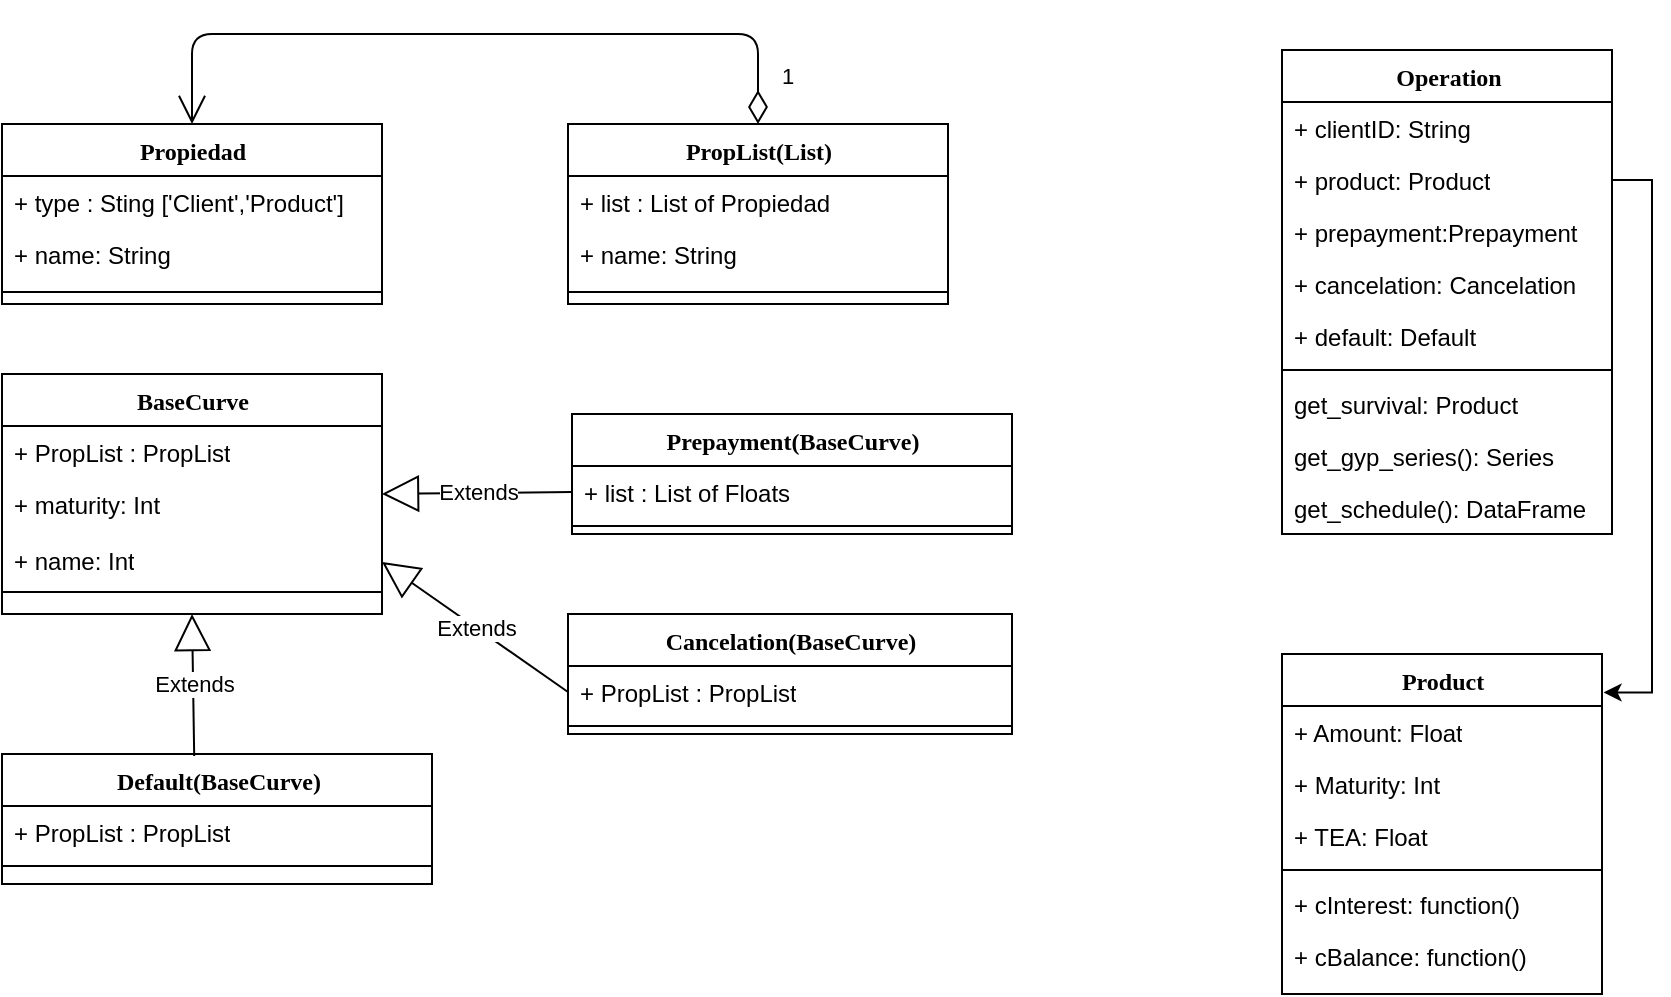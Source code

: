 <mxfile version="12.9.5" type="device"><diagram name="Page-1" id="6133507b-19e7-1e82-6fc7-422aa6c4b21f"><mxGraphModel dx="855" dy="394" grid="1" gridSize="10" guides="1" tooltips="1" connect="1" arrows="1" fold="1" page="1" pageScale="1" pageWidth="1100" pageHeight="850" background="#ffffff" math="0" shadow="0"><root><mxCell id="0"/><mxCell id="1" parent="0"/><mxCell id="VY9nL04EOXqpIdHqSgcT-5" value="1" style="endArrow=open;html=1;endSize=12;startArrow=diamondThin;startSize=14;startFill=0;edgeStyle=orthogonalEdgeStyle;align=left;verticalAlign=bottom;entryX=0.5;entryY=0;entryDx=0;entryDy=0;exitX=0.5;exitY=0;exitDx=0;exitDy=0;" edge="1" parent="1" source="VY9nL04EOXqpIdHqSgcT-1" target="78961159f06e98e8-17"><mxGeometry x="-0.917" y="-10" relative="1" as="geometry"><mxPoint x="265" y="95" as="sourcePoint"/><mxPoint x="375" y="185" as="targetPoint"/><Array as="points"><mxPoint x="403" y="30"/><mxPoint x="120" y="30"/></Array><mxPoint as="offset"/></mxGeometry></mxCell><mxCell id="78961159f06e98e8-17" value="Propiedad" style="swimlane;html=1;fontStyle=1;align=center;verticalAlign=top;childLayout=stackLayout;horizontal=1;startSize=26;horizontalStack=0;resizeParent=1;resizeLast=0;collapsible=1;marginBottom=0;swimlaneFillColor=#ffffff;rounded=0;shadow=0;comic=0;labelBackgroundColor=none;strokeColor=#000000;strokeWidth=1;fillColor=none;fontFamily=Verdana;fontSize=12;fontColor=#000000;" parent="1" vertex="1"><mxGeometry x="25" y="75" width="190" height="90" as="geometry"/></mxCell><mxCell id="78961159f06e98e8-23" value="+ type : Sting ['Client','Product']&amp;nbsp;" style="text;html=1;strokeColor=none;fillColor=none;align=left;verticalAlign=top;spacingLeft=4;spacingRight=4;whiteSpace=wrap;overflow=hidden;rotatable=0;points=[[0,0.5],[1,0.5]];portConstraint=eastwest;" parent="78961159f06e98e8-17" vertex="1"><mxGeometry y="26" width="190" height="26" as="geometry"/></mxCell><mxCell id="78961159f06e98e8-24" value="+ name: String" style="text;html=1;strokeColor=none;fillColor=none;align=left;verticalAlign=top;spacingLeft=4;spacingRight=4;whiteSpace=wrap;overflow=hidden;rotatable=0;points=[[0,0.5],[1,0.5]];portConstraint=eastwest;" parent="78961159f06e98e8-17" vertex="1"><mxGeometry y="52" width="190" height="28" as="geometry"/></mxCell><mxCell id="78961159f06e98e8-19" value="" style="line;html=1;strokeWidth=1;fillColor=none;align=left;verticalAlign=middle;spacingTop=-1;spacingLeft=3;spacingRight=3;rotatable=0;labelPosition=right;points=[];portConstraint=eastwest;" parent="78961159f06e98e8-17" vertex="1"><mxGeometry y="80" width="190" height="8" as="geometry"/></mxCell><mxCell id="VY9nL04EOXqpIdHqSgcT-1" value="PropList(List)" style="swimlane;html=1;fontStyle=1;align=center;verticalAlign=top;childLayout=stackLayout;horizontal=1;startSize=26;horizontalStack=0;resizeParent=1;resizeLast=0;collapsible=1;marginBottom=0;swimlaneFillColor=#ffffff;rounded=0;shadow=0;comic=0;labelBackgroundColor=none;strokeColor=#000000;strokeWidth=1;fillColor=none;fontFamily=Verdana;fontSize=12;fontColor=#000000;" vertex="1" parent="1"><mxGeometry x="308" y="75" width="190" height="90" as="geometry"/></mxCell><mxCell id="VY9nL04EOXqpIdHqSgcT-2" value="+ list : List of Propiedad&amp;nbsp;" style="text;html=1;strokeColor=none;fillColor=none;align=left;verticalAlign=top;spacingLeft=4;spacingRight=4;whiteSpace=wrap;overflow=hidden;rotatable=0;points=[[0,0.5],[1,0.5]];portConstraint=eastwest;" vertex="1" parent="VY9nL04EOXqpIdHqSgcT-1"><mxGeometry y="26" width="190" height="26" as="geometry"/></mxCell><mxCell id="VY9nL04EOXqpIdHqSgcT-3" value="+ name: String" style="text;html=1;strokeColor=none;fillColor=none;align=left;verticalAlign=top;spacingLeft=4;spacingRight=4;whiteSpace=wrap;overflow=hidden;rotatable=0;points=[[0,0.5],[1,0.5]];portConstraint=eastwest;" vertex="1" parent="VY9nL04EOXqpIdHqSgcT-1"><mxGeometry y="52" width="190" height="28" as="geometry"/></mxCell><mxCell id="VY9nL04EOXqpIdHqSgcT-4" value="" style="line;html=1;strokeWidth=1;fillColor=none;align=left;verticalAlign=middle;spacingTop=-1;spacingLeft=3;spacingRight=3;rotatable=0;labelPosition=right;points=[];portConstraint=eastwest;" vertex="1" parent="VY9nL04EOXqpIdHqSgcT-1"><mxGeometry y="80" width="190" height="8" as="geometry"/></mxCell><mxCell id="VY9nL04EOXqpIdHqSgcT-22" value="Extends" style="endArrow=block;endSize=16;endFill=0;html=1;entryX=1;entryY=0.5;entryDx=0;entryDy=0;exitX=0;exitY=0.5;exitDx=0;exitDy=0;" edge="1" parent="1" source="VY9nL04EOXqpIdHqSgcT-16" target="VY9nL04EOXqpIdHqSgcT-11"><mxGeometry width="160" relative="1" as="geometry"><mxPoint x="310" y="310" as="sourcePoint"/><mxPoint x="470" y="310" as="targetPoint"/><Array as="points"/></mxGeometry></mxCell><mxCell id="VY9nL04EOXqpIdHqSgcT-11" value="BaseCurve" style="swimlane;html=1;fontStyle=1;align=center;verticalAlign=top;childLayout=stackLayout;horizontal=1;startSize=26;horizontalStack=0;resizeParent=1;resizeLast=0;collapsible=1;marginBottom=0;swimlaneFillColor=#ffffff;rounded=0;shadow=0;comic=0;labelBackgroundColor=none;strokeColor=#000000;strokeWidth=1;fillColor=none;fontFamily=Verdana;fontSize=12;fontColor=#000000;" vertex="1" parent="1"><mxGeometry x="25" y="200" width="190" height="120" as="geometry"/></mxCell><mxCell id="VY9nL04EOXqpIdHqSgcT-12" value="+ PropList : PropList&lt;br&gt;&amp;nbsp;&amp;nbsp;" style="text;html=1;strokeColor=none;fillColor=none;align=left;verticalAlign=top;spacingLeft=4;spacingRight=4;whiteSpace=wrap;overflow=hidden;rotatable=0;points=[[0,0.5],[1,0.5]];portConstraint=eastwest;" vertex="1" parent="VY9nL04EOXqpIdHqSgcT-11"><mxGeometry y="26" width="190" height="26" as="geometry"/></mxCell><mxCell id="VY9nL04EOXqpIdHqSgcT-13" value="+ maturity: Int" style="text;html=1;strokeColor=none;fillColor=none;align=left;verticalAlign=top;spacingLeft=4;spacingRight=4;whiteSpace=wrap;overflow=hidden;rotatable=0;points=[[0,0.5],[1,0.5]];portConstraint=eastwest;" vertex="1" parent="VY9nL04EOXqpIdHqSgcT-11"><mxGeometry y="52" width="190" height="28" as="geometry"/></mxCell><mxCell id="VY9nL04EOXqpIdHqSgcT-21" value="+ name: Int" style="text;html=1;strokeColor=none;fillColor=none;align=left;verticalAlign=top;spacingLeft=4;spacingRight=4;whiteSpace=wrap;overflow=hidden;rotatable=0;points=[[0,0.5],[1,0.5]];portConstraint=eastwest;" vertex="1" parent="VY9nL04EOXqpIdHqSgcT-11"><mxGeometry y="80" width="190" height="28" as="geometry"/></mxCell><mxCell id="VY9nL04EOXqpIdHqSgcT-14" value="" style="line;html=1;strokeWidth=1;fillColor=none;align=left;verticalAlign=middle;spacingTop=-1;spacingLeft=3;spacingRight=3;rotatable=0;labelPosition=right;points=[];portConstraint=eastwest;" vertex="1" parent="VY9nL04EOXqpIdHqSgcT-11"><mxGeometry y="108" width="190" height="2" as="geometry"/></mxCell><mxCell id="VY9nL04EOXqpIdHqSgcT-15" value="Prepayment(BaseCurve)" style="swimlane;html=1;fontStyle=1;align=center;verticalAlign=top;childLayout=stackLayout;horizontal=1;startSize=26;horizontalStack=0;resizeParent=1;resizeLast=0;collapsible=1;marginBottom=0;swimlaneFillColor=#ffffff;rounded=0;shadow=0;comic=0;labelBackgroundColor=none;strokeColor=#000000;strokeWidth=1;fillColor=none;fontFamily=Verdana;fontSize=12;fontColor=#000000;" vertex="1" parent="1"><mxGeometry x="310" y="220" width="220" height="60" as="geometry"/></mxCell><mxCell id="VY9nL04EOXqpIdHqSgcT-16" value="+ list : List of Floats&lt;br&gt;&amp;nbsp;&amp;nbsp;" style="text;html=1;strokeColor=none;fillColor=none;align=left;verticalAlign=top;spacingLeft=4;spacingRight=4;whiteSpace=wrap;overflow=hidden;rotatable=0;points=[[0,0.5],[1,0.5]];portConstraint=eastwest;" vertex="1" parent="VY9nL04EOXqpIdHqSgcT-15"><mxGeometry y="26" width="220" height="26" as="geometry"/></mxCell><mxCell id="VY9nL04EOXqpIdHqSgcT-18" value="" style="line;html=1;strokeWidth=1;fillColor=none;align=left;verticalAlign=middle;spacingTop=-1;spacingLeft=3;spacingRight=3;rotatable=0;labelPosition=right;points=[];portConstraint=eastwest;" vertex="1" parent="VY9nL04EOXqpIdHqSgcT-15"><mxGeometry y="52" width="220" height="8" as="geometry"/></mxCell><mxCell id="VY9nL04EOXqpIdHqSgcT-24" value="Cancelation(BaseCurve)" style="swimlane;html=1;fontStyle=1;align=center;verticalAlign=top;childLayout=stackLayout;horizontal=1;startSize=26;horizontalStack=0;resizeParent=1;resizeLast=0;collapsible=1;marginBottom=0;swimlaneFillColor=#ffffff;rounded=0;shadow=0;comic=0;labelBackgroundColor=none;strokeColor=#000000;strokeWidth=1;fillColor=none;fontFamily=Verdana;fontSize=12;fontColor=#000000;" vertex="1" parent="1"><mxGeometry x="308" y="320" width="222" height="60" as="geometry"/></mxCell><mxCell id="VY9nL04EOXqpIdHqSgcT-25" value="+ PropList : PropList&lt;br&gt;&amp;nbsp;&amp;nbsp;" style="text;html=1;strokeColor=none;fillColor=none;align=left;verticalAlign=top;spacingLeft=4;spacingRight=4;whiteSpace=wrap;overflow=hidden;rotatable=0;points=[[0,0.5],[1,0.5]];portConstraint=eastwest;" vertex="1" parent="VY9nL04EOXqpIdHqSgcT-24"><mxGeometry y="26" width="222" height="26" as="geometry"/></mxCell><mxCell id="VY9nL04EOXqpIdHqSgcT-27" value="" style="line;html=1;strokeWidth=1;fillColor=none;align=left;verticalAlign=middle;spacingTop=-1;spacingLeft=3;spacingRight=3;rotatable=0;labelPosition=right;points=[];portConstraint=eastwest;" vertex="1" parent="VY9nL04EOXqpIdHqSgcT-24"><mxGeometry y="52" width="222" height="8" as="geometry"/></mxCell><mxCell id="VY9nL04EOXqpIdHqSgcT-32" value="Extends" style="endArrow=block;endSize=16;endFill=0;html=1;exitX=0;exitY=0.5;exitDx=0;exitDy=0;entryX=1;entryY=0.5;entryDx=0;entryDy=0;" edge="1" parent="1" source="VY9nL04EOXqpIdHqSgcT-25" target="VY9nL04EOXqpIdHqSgcT-21"><mxGeometry width="160" relative="1" as="geometry"><mxPoint x="295" y="379" as="sourcePoint"/><mxPoint x="210" y="310" as="targetPoint"/><Array as="points"/></mxGeometry></mxCell><mxCell id="VY9nL04EOXqpIdHqSgcT-28" value="Default(BaseCurve)" style="swimlane;html=1;fontStyle=1;align=center;verticalAlign=top;childLayout=stackLayout;horizontal=1;startSize=26;horizontalStack=0;resizeParent=1;resizeLast=0;collapsible=1;marginBottom=0;swimlaneFillColor=#ffffff;rounded=0;shadow=0;comic=0;labelBackgroundColor=none;strokeColor=#000000;strokeWidth=1;fillColor=none;fontFamily=Verdana;fontSize=12;fontColor=#000000;" vertex="1" parent="1"><mxGeometry x="25" y="390" width="215" height="65" as="geometry"/></mxCell><mxCell id="VY9nL04EOXqpIdHqSgcT-29" value="+ PropList : PropList&lt;br&gt;&amp;nbsp;&amp;nbsp;" style="text;html=1;strokeColor=none;fillColor=none;align=left;verticalAlign=top;spacingLeft=4;spacingRight=4;whiteSpace=wrap;overflow=hidden;rotatable=0;points=[[0,0.5],[1,0.5]];portConstraint=eastwest;" vertex="1" parent="VY9nL04EOXqpIdHqSgcT-28"><mxGeometry y="26" width="215" height="26" as="geometry"/></mxCell><mxCell id="VY9nL04EOXqpIdHqSgcT-31" value="" style="line;html=1;strokeWidth=1;fillColor=none;align=left;verticalAlign=middle;spacingTop=-1;spacingLeft=3;spacingRight=3;rotatable=0;labelPosition=right;points=[];portConstraint=eastwest;" vertex="1" parent="VY9nL04EOXqpIdHqSgcT-28"><mxGeometry y="52" width="215" height="8" as="geometry"/></mxCell><mxCell id="VY9nL04EOXqpIdHqSgcT-33" value="Extends" style="endArrow=block;endSize=16;endFill=0;html=1;exitX=0.447;exitY=0.015;exitDx=0;exitDy=0;exitPerimeter=0;entryX=0.5;entryY=1;entryDx=0;entryDy=0;" edge="1" parent="1" source="VY9nL04EOXqpIdHqSgcT-28" target="VY9nL04EOXqpIdHqSgcT-11"><mxGeometry width="160" relative="1" as="geometry"><mxPoint x="318" y="369" as="sourcePoint"/><mxPoint x="110" y="320" as="targetPoint"/><Array as="points"/></mxGeometry></mxCell><mxCell id="78961159f06e98e8-82" value="Product" style="swimlane;html=1;fontStyle=1;align=center;verticalAlign=top;childLayout=stackLayout;horizontal=1;startSize=26;horizontalStack=0;resizeParent=1;resizeLast=0;collapsible=1;marginBottom=0;swimlaneFillColor=#ffffff;rounded=0;shadow=0;comic=0;labelBackgroundColor=none;strokeColor=#000000;strokeWidth=1;fillColor=none;fontFamily=Verdana;fontSize=12;fontColor=#000000;" parent="1" vertex="1"><mxGeometry x="665" y="340" width="160" height="170" as="geometry"/></mxCell><mxCell id="78961159f06e98e8-84" value="+ Amount: Float" style="text;html=1;strokeColor=none;fillColor=none;align=left;verticalAlign=top;spacingLeft=4;spacingRight=4;whiteSpace=wrap;overflow=hidden;rotatable=0;points=[[0,0.5],[1,0.5]];portConstraint=eastwest;" parent="78961159f06e98e8-82" vertex="1"><mxGeometry y="26" width="160" height="26" as="geometry"/></mxCell><mxCell id="VY9nL04EOXqpIdHqSgcT-39" value="+ Maturity: Int" style="text;html=1;strokeColor=none;fillColor=none;align=left;verticalAlign=top;spacingLeft=4;spacingRight=4;whiteSpace=wrap;overflow=hidden;rotatable=0;points=[[0,0.5],[1,0.5]];portConstraint=eastwest;" vertex="1" parent="78961159f06e98e8-82"><mxGeometry y="52" width="160" height="26" as="geometry"/></mxCell><mxCell id="VY9nL04EOXqpIdHqSgcT-38" value="+ TEA: Float" style="text;html=1;strokeColor=none;fillColor=none;align=left;verticalAlign=top;spacingLeft=4;spacingRight=4;whiteSpace=wrap;overflow=hidden;rotatable=0;points=[[0,0.5],[1,0.5]];portConstraint=eastwest;" vertex="1" parent="78961159f06e98e8-82"><mxGeometry y="78" width="160" height="26" as="geometry"/></mxCell><mxCell id="78961159f06e98e8-90" value="" style="line;html=1;strokeWidth=1;fillColor=none;align=left;verticalAlign=middle;spacingTop=-1;spacingLeft=3;spacingRight=3;rotatable=0;labelPosition=right;points=[];portConstraint=eastwest;" parent="78961159f06e98e8-82" vertex="1"><mxGeometry y="104" width="160" height="8" as="geometry"/></mxCell><mxCell id="VY9nL04EOXqpIdHqSgcT-37" value="+ cInterest: function()" style="text;html=1;strokeColor=none;fillColor=none;align=left;verticalAlign=top;spacingLeft=4;spacingRight=4;whiteSpace=wrap;overflow=hidden;rotatable=0;points=[[0,0.5],[1,0.5]];portConstraint=eastwest;" vertex="1" parent="78961159f06e98e8-82"><mxGeometry y="112" width="160" height="26" as="geometry"/></mxCell><mxCell id="78961159f06e98e8-89" value="+ cBalance: function()" style="text;html=1;strokeColor=none;fillColor=none;align=left;verticalAlign=top;spacingLeft=4;spacingRight=4;whiteSpace=wrap;overflow=hidden;rotatable=0;points=[[0,0.5],[1,0.5]];portConstraint=eastwest;" parent="78961159f06e98e8-82" vertex="1"><mxGeometry y="138" width="160" height="26" as="geometry"/></mxCell><mxCell id="VY9nL04EOXqpIdHqSgcT-36" style="edgeStyle=orthogonalEdgeStyle;rounded=0;orthogonalLoop=1;jettySize=auto;html=1;exitX=1;exitY=0.5;exitDx=0;exitDy=0;entryX=1.005;entryY=0.113;entryDx=0;entryDy=0;entryPerimeter=0;" edge="1" parent="1" source="78961159f06e98e8-45" target="78961159f06e98e8-82"><mxGeometry relative="1" as="geometry"/></mxCell><mxCell id="78961159f06e98e8-43" value="Operation" style="swimlane;html=1;fontStyle=1;align=center;verticalAlign=top;childLayout=stackLayout;horizontal=1;startSize=26;horizontalStack=0;resizeParent=1;resizeLast=0;collapsible=1;marginBottom=0;swimlaneFillColor=#ffffff;rounded=0;shadow=0;comic=0;labelBackgroundColor=none;strokeColor=#000000;strokeWidth=1;fillColor=none;fontFamily=Verdana;fontSize=12;fontColor=#000000;" parent="1" vertex="1"><mxGeometry x="665" y="38" width="165" height="242" as="geometry"/></mxCell><mxCell id="78961159f06e98e8-44" value="+ clientID: String" style="text;html=1;strokeColor=none;fillColor=none;align=left;verticalAlign=top;spacingLeft=4;spacingRight=4;whiteSpace=wrap;overflow=hidden;rotatable=0;points=[[0,0.5],[1,0.5]];portConstraint=eastwest;" parent="78961159f06e98e8-43" vertex="1"><mxGeometry y="26" width="165" height="26" as="geometry"/></mxCell><mxCell id="78961159f06e98e8-45" value="+ product: Product" style="text;html=1;strokeColor=none;fillColor=none;align=left;verticalAlign=top;spacingLeft=4;spacingRight=4;whiteSpace=wrap;overflow=hidden;rotatable=0;points=[[0,0.5],[1,0.5]];portConstraint=eastwest;" parent="78961159f06e98e8-43" vertex="1"><mxGeometry y="52" width="165" height="26" as="geometry"/></mxCell><mxCell id="VY9nL04EOXqpIdHqSgcT-41" value="+ prepayment:Prepayment" style="text;html=1;strokeColor=none;fillColor=none;align=left;verticalAlign=top;spacingLeft=4;spacingRight=4;whiteSpace=wrap;overflow=hidden;rotatable=0;points=[[0,0.5],[1,0.5]];portConstraint=eastwest;" vertex="1" parent="78961159f06e98e8-43"><mxGeometry y="78" width="165" height="26" as="geometry"/></mxCell><mxCell id="VY9nL04EOXqpIdHqSgcT-42" value="+ cancelation: Cancelation" style="text;html=1;strokeColor=none;fillColor=none;align=left;verticalAlign=top;spacingLeft=4;spacingRight=4;whiteSpace=wrap;overflow=hidden;rotatable=0;points=[[0,0.5],[1,0.5]];portConstraint=eastwest;" vertex="1" parent="78961159f06e98e8-43"><mxGeometry y="104" width="165" height="26" as="geometry"/></mxCell><mxCell id="VY9nL04EOXqpIdHqSgcT-43" value="+ default: Default" style="text;html=1;strokeColor=none;fillColor=none;align=left;verticalAlign=top;spacingLeft=4;spacingRight=4;whiteSpace=wrap;overflow=hidden;rotatable=0;points=[[0,0.5],[1,0.5]];portConstraint=eastwest;" vertex="1" parent="78961159f06e98e8-43"><mxGeometry y="130" width="165" height="26" as="geometry"/></mxCell><mxCell id="78961159f06e98e8-51" value="" style="line;html=1;strokeWidth=1;fillColor=none;align=left;verticalAlign=middle;spacingTop=-1;spacingLeft=3;spacingRight=3;rotatable=0;labelPosition=right;points=[];portConstraint=eastwest;" parent="78961159f06e98e8-43" vertex="1"><mxGeometry y="156" width="165" height="8" as="geometry"/></mxCell><mxCell id="VY9nL04EOXqpIdHqSgcT-40" value="get_survival: Product" style="text;html=1;strokeColor=none;fillColor=none;align=left;verticalAlign=top;spacingLeft=4;spacingRight=4;whiteSpace=wrap;overflow=hidden;rotatable=0;points=[[0,0.5],[1,0.5]];portConstraint=eastwest;" vertex="1" parent="78961159f06e98e8-43"><mxGeometry y="164" width="165" height="26" as="geometry"/></mxCell><mxCell id="VY9nL04EOXqpIdHqSgcT-34" value="get_gyp_series(): Series" style="text;html=1;strokeColor=none;fillColor=none;align=left;verticalAlign=top;spacingLeft=4;spacingRight=4;whiteSpace=wrap;overflow=hidden;rotatable=0;points=[[0,0.5],[1,0.5]];portConstraint=eastwest;" vertex="1" parent="78961159f06e98e8-43"><mxGeometry y="190" width="165" height="26" as="geometry"/></mxCell><mxCell id="78961159f06e98e8-52" value="get_schedule(): DataFrame" style="text;html=1;strokeColor=none;fillColor=none;align=left;verticalAlign=top;spacingLeft=4;spacingRight=4;whiteSpace=wrap;overflow=hidden;rotatable=0;points=[[0,0.5],[1,0.5]];portConstraint=eastwest;" parent="78961159f06e98e8-43" vertex="1"><mxGeometry y="216" width="165" height="26" as="geometry"/></mxCell></root></mxGraphModel></diagram></mxfile>